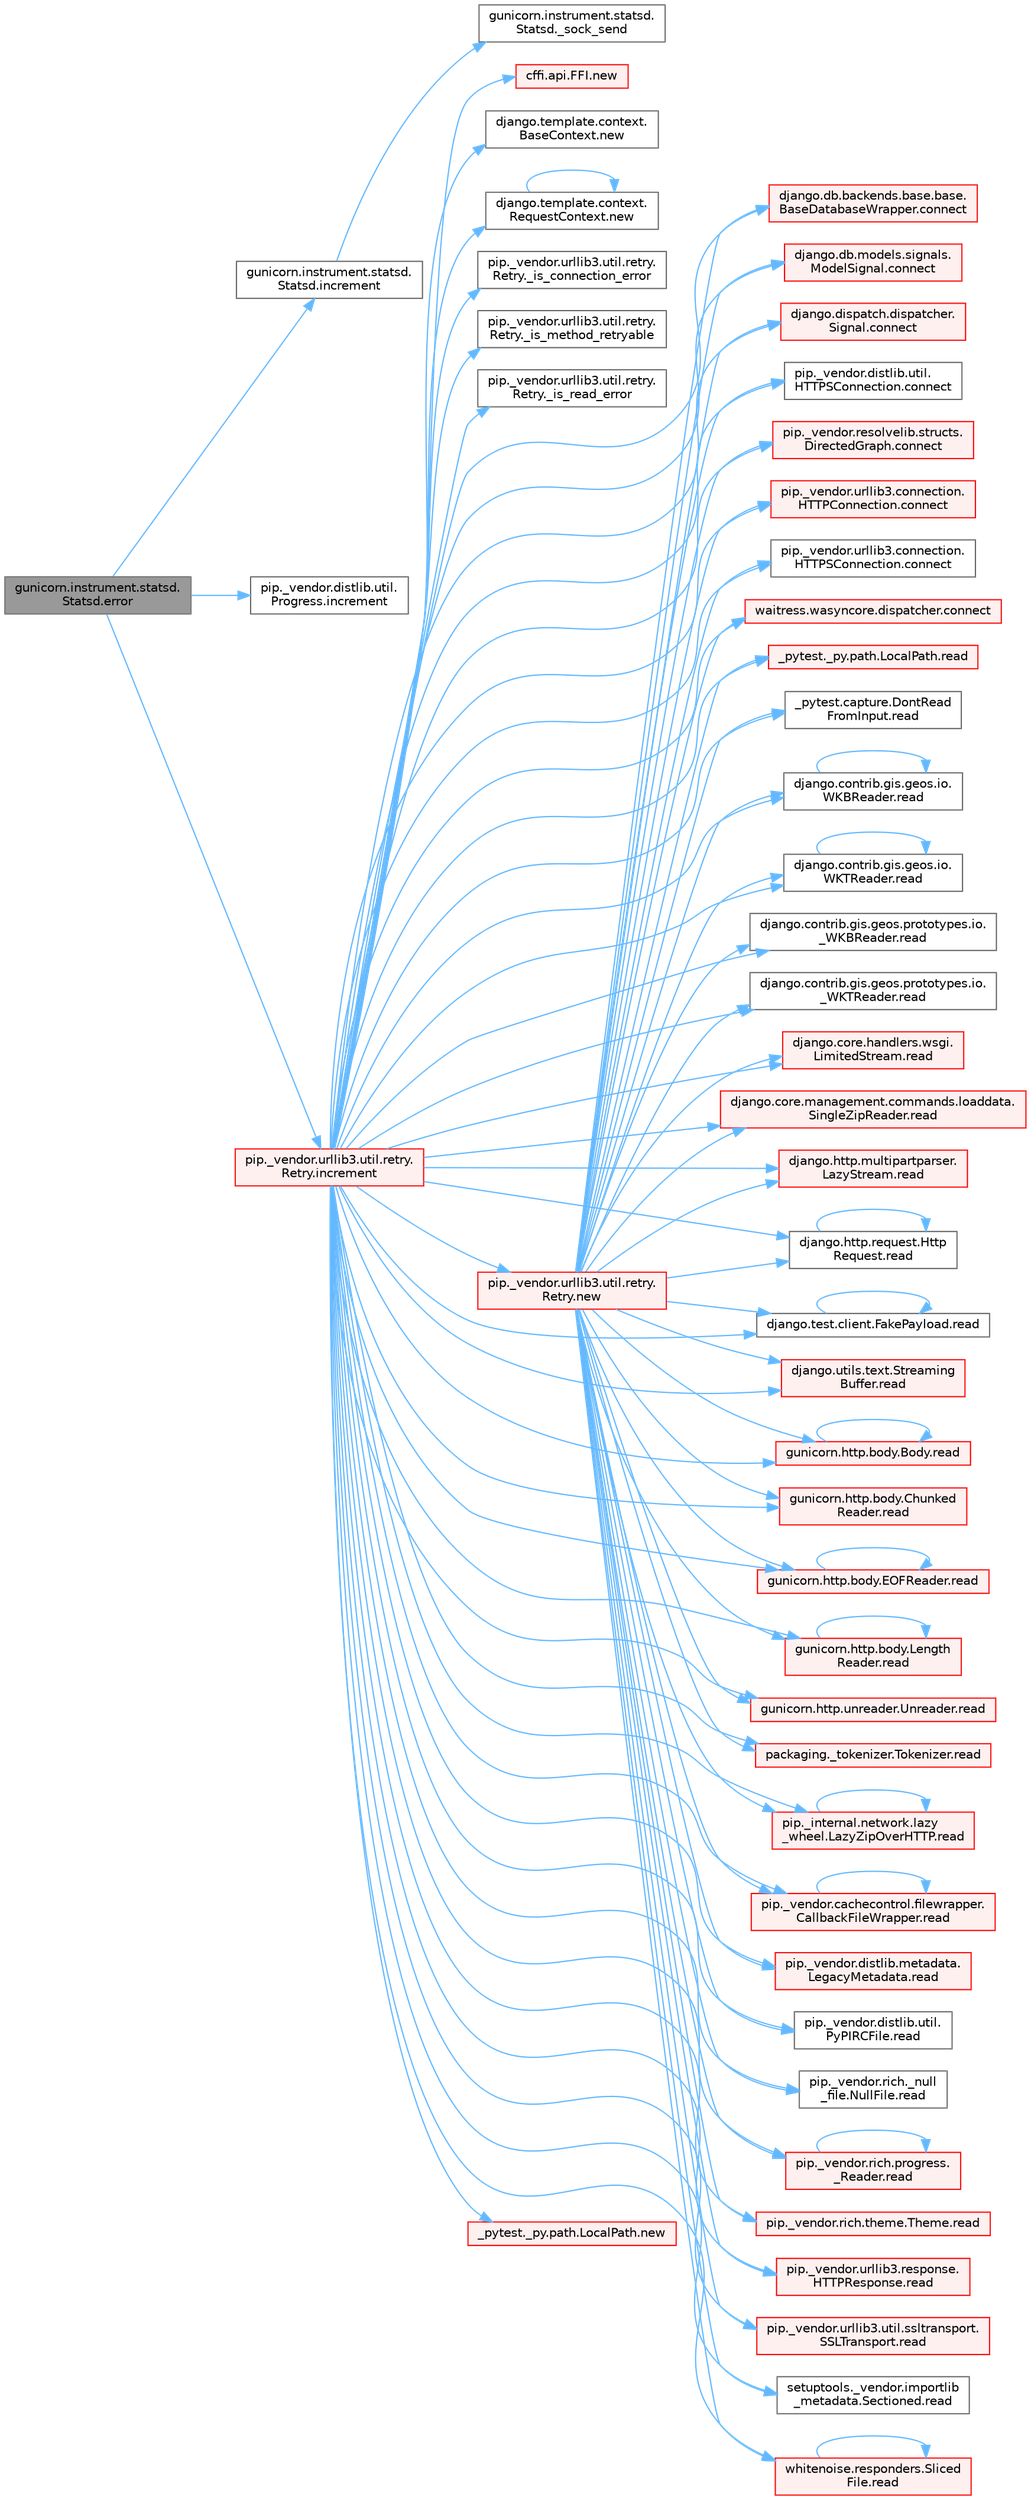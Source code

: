 digraph "gunicorn.instrument.statsd.Statsd.error"
{
 // LATEX_PDF_SIZE
  bgcolor="transparent";
  edge [fontname=Helvetica,fontsize=10,labelfontname=Helvetica,labelfontsize=10];
  node [fontname=Helvetica,fontsize=10,shape=box,height=0.2,width=0.4];
  rankdir="LR";
  Node1 [id="Node000001",label="gunicorn.instrument.statsd.\lStatsd.error",height=0.2,width=0.4,color="gray40", fillcolor="grey60", style="filled", fontcolor="black",tooltip=" "];
  Node1 -> Node2 [id="edge1_Node000001_Node000002",color="steelblue1",style="solid",tooltip=" "];
  Node2 [id="Node000002",label="gunicorn.instrument.statsd.\lStatsd.increment",height=0.2,width=0.4,color="grey40", fillcolor="white", style="filled",URL="$classgunicorn_1_1instrument_1_1statsd_1_1_statsd.html#a5527687726a051a5182ee13a842b08fd",tooltip=" "];
  Node2 -> Node3 [id="edge2_Node000002_Node000003",color="steelblue1",style="solid",tooltip=" "];
  Node3 [id="Node000003",label="gunicorn.instrument.statsd.\lStatsd._sock_send",height=0.2,width=0.4,color="grey40", fillcolor="white", style="filled",URL="$classgunicorn_1_1instrument_1_1statsd_1_1_statsd.html#a7a4a1b56ea564914ea1ca82d1004b779",tooltip=" "];
  Node1 -> Node4 [id="edge3_Node000001_Node000004",color="steelblue1",style="solid",tooltip=" "];
  Node4 [id="Node000004",label="pip._vendor.distlib.util.\lProgress.increment",height=0.2,width=0.4,color="grey40", fillcolor="white", style="filled",URL="$classpip_1_1__vendor_1_1distlib_1_1util_1_1_progress.html#a197ffd4ac8a74898742a6cde5b4c5466",tooltip=" "];
  Node1 -> Node5 [id="edge4_Node000001_Node000005",color="steelblue1",style="solid",tooltip=" "];
  Node5 [id="Node000005",label="pip._vendor.urllib3.util.retry.\lRetry.increment",height=0.2,width=0.4,color="red", fillcolor="#FFF0F0", style="filled",URL="$classpip_1_1__vendor_1_1urllib3_1_1util_1_1retry_1_1_retry.html#a88dd993ccb2ef4b2bfa9ad0571374b12",tooltip=" "];
  Node5 -> Node6 [id="edge5_Node000005_Node000006",color="steelblue1",style="solid",tooltip=" "];
  Node6 [id="Node000006",label="pip._vendor.urllib3.util.retry.\lRetry._is_connection_error",height=0.2,width=0.4,color="grey40", fillcolor="white", style="filled",URL="$classpip_1_1__vendor_1_1urllib3_1_1util_1_1retry_1_1_retry.html#af9157a0cb7ff9ff1545c47689060cae3",tooltip=" "];
  Node5 -> Node7 [id="edge6_Node000005_Node000007",color="steelblue1",style="solid",tooltip=" "];
  Node7 [id="Node000007",label="pip._vendor.urllib3.util.retry.\lRetry._is_method_retryable",height=0.2,width=0.4,color="grey40", fillcolor="white", style="filled",URL="$classpip_1_1__vendor_1_1urllib3_1_1util_1_1retry_1_1_retry.html#a193e812f031d711640062670168b06d6",tooltip=" "];
  Node5 -> Node8 [id="edge7_Node000005_Node000008",color="steelblue1",style="solid",tooltip=" "];
  Node8 [id="Node000008",label="pip._vendor.urllib3.util.retry.\lRetry._is_read_error",height=0.2,width=0.4,color="grey40", fillcolor="white", style="filled",URL="$classpip_1_1__vendor_1_1urllib3_1_1util_1_1retry_1_1_retry.html#a605705facbf670c41a7291387eb9d441",tooltip=" "];
  Node5 -> Node9 [id="edge8_Node000005_Node000009",color="steelblue1",style="solid",tooltip=" "];
  Node9 [id="Node000009",label="django.db.backends.base.base.\lBaseDatabaseWrapper.connect",height=0.2,width=0.4,color="red", fillcolor="#FFF0F0", style="filled",URL="$classdjango_1_1db_1_1backends_1_1base_1_1base_1_1_base_database_wrapper.html#a7b64171260c3bf790ed1f563fe48ec35",tooltip=" "];
  Node5 -> Node4481 [id="edge9_Node000005_Node004481",color="steelblue1",style="solid",tooltip=" "];
  Node4481 [id="Node004481",label="django.db.models.signals.\lModelSignal.connect",height=0.2,width=0.4,color="red", fillcolor="#FFF0F0", style="filled",URL="$classdjango_1_1db_1_1models_1_1signals_1_1_model_signal.html#a9f30fd9b11c3da129cef5ed15df81e6e",tooltip=" "];
  Node5 -> Node4483 [id="edge10_Node000005_Node004483",color="steelblue1",style="solid",tooltip=" "];
  Node4483 [id="Node004483",label="django.dispatch.dispatcher.\lSignal.connect",height=0.2,width=0.4,color="red", fillcolor="#FFF0F0", style="filled",URL="$classdjango_1_1dispatch_1_1dispatcher_1_1_signal.html#ad0c09a102ff82630078b9fd5af4e0d0d",tooltip=" "];
  Node5 -> Node4484 [id="edge11_Node000005_Node004484",color="steelblue1",style="solid",tooltip=" "];
  Node4484 [id="Node004484",label="pip._vendor.distlib.util.\lHTTPSConnection.connect",height=0.2,width=0.4,color="grey40", fillcolor="white", style="filled",URL="$classpip_1_1__vendor_1_1distlib_1_1util_1_1_h_t_t_p_s_connection.html#a1f7ef8f789419a2afad1cc5117d95bc6",tooltip=" "];
  Node5 -> Node4485 [id="edge12_Node000005_Node004485",color="steelblue1",style="solid",tooltip=" "];
  Node4485 [id="Node004485",label="pip._vendor.resolvelib.structs.\lDirectedGraph.connect",height=0.2,width=0.4,color="red", fillcolor="#FFF0F0", style="filled",URL="$classpip_1_1__vendor_1_1resolvelib_1_1structs_1_1_directed_graph.html#a1eb430d00f36fac07a490c7779d31575",tooltip=" "];
  Node5 -> Node4486 [id="edge13_Node000005_Node004486",color="steelblue1",style="solid",tooltip=" "];
  Node4486 [id="Node004486",label="pip._vendor.urllib3.connection.\lHTTPConnection.connect",height=0.2,width=0.4,color="red", fillcolor="#FFF0F0", style="filled",URL="$classpip_1_1__vendor_1_1urllib3_1_1connection_1_1_h_t_t_p_connection.html#afbfafe5a6942dc8e02a727a6f5eb2244",tooltip=" "];
  Node5 -> Node4489 [id="edge14_Node000005_Node004489",color="steelblue1",style="solid",tooltip=" "];
  Node4489 [id="Node004489",label="pip._vendor.urllib3.connection.\lHTTPSConnection.connect",height=0.2,width=0.4,color="grey40", fillcolor="white", style="filled",URL="$classpip_1_1__vendor_1_1urllib3_1_1connection_1_1_h_t_t_p_s_connection.html#a4dad4b6496c3f029196c78b991f57c03",tooltip=" "];
  Node5 -> Node4490 [id="edge15_Node000005_Node004490",color="steelblue1",style="solid",tooltip=" "];
  Node4490 [id="Node004490",label="waitress.wasyncore.dispatcher.connect",height=0.2,width=0.4,color="red", fillcolor="#FFF0F0", style="filled",URL="$classwaitress_1_1wasyncore_1_1dispatcher.html#a62e9904422762eb9bc05bc1dd595aebb",tooltip=" "];
  Node5 -> Node260 [id="edge16_Node000005_Node000260",color="steelblue1",style="solid",tooltip=" "];
  Node260 [id="Node000260",label="_pytest._py.path.LocalPath.new",height=0.2,width=0.4,color="red", fillcolor="#FFF0F0", style="filled",URL="$class__pytest_1_1__py_1_1path_1_1_local_path.html#ab5882416a5911e7a15e0598cbeab05cd",tooltip=" "];
  Node5 -> Node4477 [id="edge17_Node000005_Node004477",color="steelblue1",style="solid",tooltip=" "];
  Node4477 [id="Node004477",label="cffi.api.FFI.new",height=0.2,width=0.4,color="red", fillcolor="#FFF0F0", style="filled",URL="$classcffi_1_1api_1_1_f_f_i.html#a8683df0d048f312ff118f16dae752887",tooltip=" "];
  Node5 -> Node4478 [id="edge18_Node000005_Node004478",color="steelblue1",style="solid",tooltip=" "];
  Node4478 [id="Node004478",label="django.template.context.\lBaseContext.new",height=0.2,width=0.4,color="grey40", fillcolor="white", style="filled",URL="$classdjango_1_1template_1_1context_1_1_base_context.html#a65a4f3e5e3bccacaf4e30e36100c1423",tooltip=" "];
  Node5 -> Node4479 [id="edge19_Node000005_Node004479",color="steelblue1",style="solid",tooltip=" "];
  Node4479 [id="Node004479",label="django.template.context.\lRequestContext.new",height=0.2,width=0.4,color="grey40", fillcolor="white", style="filled",URL="$classdjango_1_1template_1_1context_1_1_request_context.html#a4402e04b0c9bd3d4a2b7f06f38ab7432",tooltip=" "];
  Node4479 -> Node4479 [id="edge20_Node004479_Node004479",color="steelblue1",style="solid",tooltip=" "];
  Node5 -> Node4480 [id="edge21_Node000005_Node004480",color="steelblue1",style="solid",tooltip=" "];
  Node4480 [id="Node004480",label="pip._vendor.urllib3.util.retry.\lRetry.new",height=0.2,width=0.4,color="red", fillcolor="#FFF0F0", style="filled",URL="$classpip_1_1__vendor_1_1urllib3_1_1util_1_1retry_1_1_retry.html#ab806585412b9d9b3c0d882fb4bd8d3c0",tooltip=" "];
  Node4480 -> Node9 [id="edge22_Node004480_Node000009",color="steelblue1",style="solid",tooltip=" "];
  Node4480 -> Node4481 [id="edge23_Node004480_Node004481",color="steelblue1",style="solid",tooltip=" "];
  Node4480 -> Node4483 [id="edge24_Node004480_Node004483",color="steelblue1",style="solid",tooltip=" "];
  Node4480 -> Node4484 [id="edge25_Node004480_Node004484",color="steelblue1",style="solid",tooltip=" "];
  Node4480 -> Node4485 [id="edge26_Node004480_Node004485",color="steelblue1",style="solid",tooltip=" "];
  Node4480 -> Node4486 [id="edge27_Node004480_Node004486",color="steelblue1",style="solid",tooltip=" "];
  Node4480 -> Node4489 [id="edge28_Node004480_Node004489",color="steelblue1",style="solid",tooltip=" "];
  Node4480 -> Node4490 [id="edge29_Node004480_Node004490",color="steelblue1",style="solid",tooltip=" "];
  Node4480 -> Node277 [id="edge30_Node004480_Node000277",color="steelblue1",style="solid",tooltip=" "];
  Node277 [id="Node000277",label="_pytest._py.path.LocalPath.read",height=0.2,width=0.4,color="red", fillcolor="#FFF0F0", style="filled",URL="$class__pytest_1_1__py_1_1path_1_1_local_path.html#a8640b65f715ce8a258379deb78a68fd8",tooltip=" "];
  Node4480 -> Node344 [id="edge31_Node004480_Node000344",color="steelblue1",style="solid",tooltip=" "];
  Node344 [id="Node000344",label="_pytest.capture.DontRead\lFromInput.read",height=0.2,width=0.4,color="grey40", fillcolor="white", style="filled",URL="$class__pytest_1_1capture_1_1_dont_read_from_input.html#abe84d6d5626bed2fa4f52408d2b95d3f",tooltip=" "];
  Node4480 -> Node345 [id="edge32_Node004480_Node000345",color="steelblue1",style="solid",tooltip=" "];
  Node345 [id="Node000345",label="django.contrib.gis.geos.io.\lWKBReader.read",height=0.2,width=0.4,color="grey40", fillcolor="white", style="filled",URL="$classdjango_1_1contrib_1_1gis_1_1geos_1_1io_1_1_w_k_b_reader.html#a690153c2f609f20814011beceded4ce6",tooltip=" "];
  Node345 -> Node345 [id="edge33_Node000345_Node000345",color="steelblue1",style="solid",tooltip=" "];
  Node4480 -> Node346 [id="edge34_Node004480_Node000346",color="steelblue1",style="solid",tooltip=" "];
  Node346 [id="Node000346",label="django.contrib.gis.geos.io.\lWKTReader.read",height=0.2,width=0.4,color="grey40", fillcolor="white", style="filled",URL="$classdjango_1_1contrib_1_1gis_1_1geos_1_1io_1_1_w_k_t_reader.html#af8cdf42c9388b4ca18b86af2cd174dd0",tooltip=" "];
  Node346 -> Node346 [id="edge35_Node000346_Node000346",color="steelblue1",style="solid",tooltip=" "];
  Node4480 -> Node347 [id="edge36_Node004480_Node000347",color="steelblue1",style="solid",tooltip=" "];
  Node347 [id="Node000347",label="django.contrib.gis.geos.prototypes.io.\l_WKBReader.read",height=0.2,width=0.4,color="grey40", fillcolor="white", style="filled",URL="$classdjango_1_1contrib_1_1gis_1_1geos_1_1prototypes_1_1io_1_1___w_k_b_reader.html#a71e78ed5a74b998533ef3801723a5827",tooltip=" "];
  Node4480 -> Node348 [id="edge37_Node004480_Node000348",color="steelblue1",style="solid",tooltip=" "];
  Node348 [id="Node000348",label="django.contrib.gis.geos.prototypes.io.\l_WKTReader.read",height=0.2,width=0.4,color="grey40", fillcolor="white", style="filled",URL="$classdjango_1_1contrib_1_1gis_1_1geos_1_1prototypes_1_1io_1_1___w_k_t_reader.html#a97b2007978d99bec56d1bbf4091dd46a",tooltip=" "];
  Node4480 -> Node349 [id="edge38_Node004480_Node000349",color="steelblue1",style="solid",tooltip=" "];
  Node349 [id="Node000349",label="django.core.handlers.wsgi.\lLimitedStream.read",height=0.2,width=0.4,color="red", fillcolor="#FFF0F0", style="filled",URL="$classdjango_1_1core_1_1handlers_1_1wsgi_1_1_limited_stream.html#a01766186550a2bafd2a0c0cac1117797",tooltip=" "];
  Node4480 -> Node353 [id="edge39_Node004480_Node000353",color="steelblue1",style="solid",tooltip=" "];
  Node353 [id="Node000353",label="django.core.management.commands.loaddata.\lSingleZipReader.read",height=0.2,width=0.4,color="red", fillcolor="#FFF0F0", style="filled",URL="$classdjango_1_1core_1_1management_1_1commands_1_1loaddata_1_1_single_zip_reader.html#a6c6512afb638e535f6d9973329238ec1",tooltip=" "];
  Node4480 -> Node358 [id="edge40_Node004480_Node000358",color="steelblue1",style="solid",tooltip=" "];
  Node358 [id="Node000358",label="django.http.multipartparser.\lLazyStream.read",height=0.2,width=0.4,color="red", fillcolor="#FFF0F0", style="filled",URL="$classdjango_1_1http_1_1multipartparser_1_1_lazy_stream.html#af5553676fbef507453fe16dbce30f2d6",tooltip=" "];
  Node4480 -> Node361 [id="edge41_Node004480_Node000361",color="steelblue1",style="solid",tooltip=" "];
  Node361 [id="Node000361",label="django.http.request.Http\lRequest.read",height=0.2,width=0.4,color="grey40", fillcolor="white", style="filled",URL="$classdjango_1_1http_1_1request_1_1_http_request.html#a7b5205e754042f5dc1400c5f6884da05",tooltip=" "];
  Node361 -> Node361 [id="edge42_Node000361_Node000361",color="steelblue1",style="solid",tooltip=" "];
  Node4480 -> Node362 [id="edge43_Node004480_Node000362",color="steelblue1",style="solid",tooltip=" "];
  Node362 [id="Node000362",label="django.test.client.FakePayload.read",height=0.2,width=0.4,color="grey40", fillcolor="white", style="filled",URL="$classdjango_1_1test_1_1client_1_1_fake_payload.html#a4968728a37f7ecfa436f7156923f32fc",tooltip=" "];
  Node362 -> Node362 [id="edge44_Node000362_Node000362",color="steelblue1",style="solid",tooltip=" "];
  Node4480 -> Node363 [id="edge45_Node004480_Node000363",color="steelblue1",style="solid",tooltip=" "];
  Node363 [id="Node000363",label="django.utils.text.Streaming\lBuffer.read",height=0.2,width=0.4,color="red", fillcolor="#FFF0F0", style="filled",URL="$classdjango_1_1utils_1_1text_1_1_streaming_buffer.html#a0d8c76cbb45b290915e65a79dabe0d7b",tooltip=" "];
  Node4480 -> Node400 [id="edge46_Node004480_Node000400",color="steelblue1",style="solid",tooltip=" "];
  Node400 [id="Node000400",label="gunicorn.http.body.Body.read",height=0.2,width=0.4,color="red", fillcolor="#FFF0F0", style="filled",URL="$classgunicorn_1_1http_1_1body_1_1_body.html#a26fa33ab9da80d4da60638f902d8bbd8",tooltip=" "];
  Node400 -> Node400 [id="edge47_Node000400_Node000400",color="steelblue1",style="solid",tooltip=" "];
  Node4480 -> Node403 [id="edge48_Node004480_Node000403",color="steelblue1",style="solid",tooltip=" "];
  Node403 [id="Node000403",label="gunicorn.http.body.Chunked\lReader.read",height=0.2,width=0.4,color="red", fillcolor="#FFF0F0", style="filled",URL="$classgunicorn_1_1http_1_1body_1_1_chunked_reader.html#aa291cdee58cf19e63d92914442ab2d7e",tooltip=" "];
  Node4480 -> Node409 [id="edge49_Node004480_Node000409",color="steelblue1",style="solid",tooltip=" "];
  Node409 [id="Node000409",label="gunicorn.http.body.EOFReader.read",height=0.2,width=0.4,color="red", fillcolor="#FFF0F0", style="filled",URL="$classgunicorn_1_1http_1_1body_1_1_e_o_f_reader.html#a6ae0aab25c53911d59fcbb87c1dfa602",tooltip=" "];
  Node409 -> Node409 [id="edge50_Node000409_Node000409",color="steelblue1",style="solid",tooltip=" "];
  Node4480 -> Node412 [id="edge51_Node004480_Node000412",color="steelblue1",style="solid",tooltip=" "];
  Node412 [id="Node000412",label="gunicorn.http.body.Length\lReader.read",height=0.2,width=0.4,color="red", fillcolor="#FFF0F0", style="filled",URL="$classgunicorn_1_1http_1_1body_1_1_length_reader.html#a78c9415492b01b7b1553a481fe9aef7e",tooltip=" "];
  Node412 -> Node412 [id="edge52_Node000412_Node000412",color="steelblue1",style="solid",tooltip=" "];
  Node4480 -> Node414 [id="edge53_Node004480_Node000414",color="steelblue1",style="solid",tooltip=" "];
  Node414 [id="Node000414",label="gunicorn.http.unreader.Unreader.read",height=0.2,width=0.4,color="red", fillcolor="#FFF0F0", style="filled",URL="$classgunicorn_1_1http_1_1unreader_1_1_unreader.html#a4d05a3b72ffb1dd09d3e4b3dd1d1e44c",tooltip=" "];
  Node4480 -> Node4377 [id="edge54_Node004480_Node004377",color="steelblue1",style="solid",tooltip=" "];
  Node4377 [id="Node004377",label="packaging._tokenizer.Tokenizer.read",height=0.2,width=0.4,color="red", fillcolor="#FFF0F0", style="filled",URL="$classpackaging_1_1__tokenizer_1_1_tokenizer.html#a0338e1186dd1574082f047fdff9b3b2d",tooltip=" "];
  Node4480 -> Node4378 [id="edge55_Node004480_Node004378",color="steelblue1",style="solid",tooltip=" "];
  Node4378 [id="Node004378",label="pip._internal.network.lazy\l_wheel.LazyZipOverHTTP.read",height=0.2,width=0.4,color="red", fillcolor="#FFF0F0", style="filled",URL="$classpip_1_1__internal_1_1network_1_1lazy__wheel_1_1_lazy_zip_over_h_t_t_p.html#adb8837e292941df2568b4de4082ecf19",tooltip=" "];
  Node4378 -> Node4378 [id="edge56_Node004378_Node004378",color="steelblue1",style="solid",tooltip=" "];
  Node4480 -> Node4392 [id="edge57_Node004480_Node004392",color="steelblue1",style="solid",tooltip=" "];
  Node4392 [id="Node004392",label="pip._vendor.cachecontrol.filewrapper.\lCallbackFileWrapper.read",height=0.2,width=0.4,color="red", fillcolor="#FFF0F0", style="filled",URL="$classpip_1_1__vendor_1_1cachecontrol_1_1filewrapper_1_1_callback_file_wrapper.html#afceb112c071f7b24b9db274a61213b68",tooltip=" "];
  Node4392 -> Node4392 [id="edge58_Node004392_Node004392",color="steelblue1",style="solid",tooltip=" "];
  Node4480 -> Node4394 [id="edge59_Node004480_Node004394",color="steelblue1",style="solid",tooltip=" "];
  Node4394 [id="Node004394",label="pip._vendor.distlib.metadata.\lLegacyMetadata.read",height=0.2,width=0.4,color="red", fillcolor="#FFF0F0", style="filled",URL="$classpip_1_1__vendor_1_1distlib_1_1metadata_1_1_legacy_metadata.html#a5473003d19554803bc6f7f4af863060f",tooltip=" "];
  Node4480 -> Node4396 [id="edge60_Node004480_Node004396",color="steelblue1",style="solid",tooltip=" "];
  Node4396 [id="Node004396",label="pip._vendor.distlib.util.\lPyPIRCFile.read",height=0.2,width=0.4,color="grey40", fillcolor="white", style="filled",URL="$classpip_1_1__vendor_1_1distlib_1_1util_1_1_py_p_i_r_c_file.html#a9db831938fff0ca340efdb70381bc7b1",tooltip=" "];
  Node4480 -> Node4397 [id="edge61_Node004480_Node004397",color="steelblue1",style="solid",tooltip=" "];
  Node4397 [id="Node004397",label="pip._vendor.rich._null\l_file.NullFile.read",height=0.2,width=0.4,color="grey40", fillcolor="white", style="filled",URL="$classpip_1_1__vendor_1_1rich_1_1__null__file_1_1_null_file.html#a34cd6b7fcb25c35b0edeb1a291403522",tooltip=" "];
  Node4480 -> Node4398 [id="edge62_Node004480_Node004398",color="steelblue1",style="solid",tooltip=" "];
  Node4398 [id="Node004398",label="pip._vendor.rich.progress.\l_Reader.read",height=0.2,width=0.4,color="red", fillcolor="#FFF0F0", style="filled",URL="$classpip_1_1__vendor_1_1rich_1_1progress_1_1___reader.html#abc9a19c1ccc4057e665996a500814420",tooltip=" "];
  Node4398 -> Node4398 [id="edge63_Node004398_Node004398",color="steelblue1",style="solid",tooltip=" "];
  Node4480 -> Node4399 [id="edge64_Node004480_Node004399",color="steelblue1",style="solid",tooltip=" "];
  Node4399 [id="Node004399",label="pip._vendor.rich.theme.Theme.read",height=0.2,width=0.4,color="red", fillcolor="#FFF0F0", style="filled",URL="$classpip_1_1__vendor_1_1rich_1_1theme_1_1_theme.html#af15902d143164bd9dace530822864b4f",tooltip=" "];
  Node4480 -> Node4402 [id="edge65_Node004480_Node004402",color="steelblue1",style="solid",tooltip=" "];
  Node4402 [id="Node004402",label="pip._vendor.urllib3.response.\lHTTPResponse.read",height=0.2,width=0.4,color="red", fillcolor="#FFF0F0", style="filled",URL="$classpip_1_1__vendor_1_1urllib3_1_1response_1_1_h_t_t_p_response.html#af2e8ded2867c7f29976cbe251a10178f",tooltip=" "];
  Node4480 -> Node4252 [id="edge66_Node004480_Node004252",color="steelblue1",style="solid",tooltip=" "];
  Node4252 [id="Node004252",label="pip._vendor.urllib3.util.ssltransport.\lSSLTransport.read",height=0.2,width=0.4,color="red", fillcolor="#FFF0F0", style="filled",URL="$classpip_1_1__vendor_1_1urllib3_1_1util_1_1ssltransport_1_1_s_s_l_transport.html#a3311c85a8b31a1b389bd7013abdf6fd3",tooltip=" "];
  Node4480 -> Node4408 [id="edge67_Node004480_Node004408",color="steelblue1",style="solid",tooltip=" "];
  Node4408 [id="Node004408",label="setuptools._vendor.importlib\l_metadata.Sectioned.read",height=0.2,width=0.4,color="grey40", fillcolor="white", style="filled",URL="$classsetuptools_1_1__vendor_1_1importlib__metadata_1_1_sectioned.html#aee19f1f55f0052af789e28b91d52c5bb",tooltip=" "];
  Node4480 -> Node4409 [id="edge68_Node004480_Node004409",color="steelblue1",style="solid",tooltip=" "];
  Node4409 [id="Node004409",label="whitenoise.responders.Sliced\lFile.read",height=0.2,width=0.4,color="red", fillcolor="#FFF0F0", style="filled",URL="$classwhitenoise_1_1responders_1_1_sliced_file.html#af949d31457d709043147db62165bfa8d",tooltip=" "];
  Node4409 -> Node4409 [id="edge69_Node004409_Node004409",color="steelblue1",style="solid",tooltip=" "];
  Node5 -> Node277 [id="edge70_Node000005_Node000277",color="steelblue1",style="solid",tooltip=" "];
  Node5 -> Node344 [id="edge71_Node000005_Node000344",color="steelblue1",style="solid",tooltip=" "];
  Node5 -> Node345 [id="edge72_Node000005_Node000345",color="steelblue1",style="solid",tooltip=" "];
  Node5 -> Node346 [id="edge73_Node000005_Node000346",color="steelblue1",style="solid",tooltip=" "];
  Node5 -> Node347 [id="edge74_Node000005_Node000347",color="steelblue1",style="solid",tooltip=" "];
  Node5 -> Node348 [id="edge75_Node000005_Node000348",color="steelblue1",style="solid",tooltip=" "];
  Node5 -> Node349 [id="edge76_Node000005_Node000349",color="steelblue1",style="solid",tooltip=" "];
  Node5 -> Node353 [id="edge77_Node000005_Node000353",color="steelblue1",style="solid",tooltip=" "];
  Node5 -> Node358 [id="edge78_Node000005_Node000358",color="steelblue1",style="solid",tooltip=" "];
  Node5 -> Node361 [id="edge79_Node000005_Node000361",color="steelblue1",style="solid",tooltip=" "];
  Node5 -> Node362 [id="edge80_Node000005_Node000362",color="steelblue1",style="solid",tooltip=" "];
  Node5 -> Node363 [id="edge81_Node000005_Node000363",color="steelblue1",style="solid",tooltip=" "];
  Node5 -> Node400 [id="edge82_Node000005_Node000400",color="steelblue1",style="solid",tooltip=" "];
  Node5 -> Node403 [id="edge83_Node000005_Node000403",color="steelblue1",style="solid",tooltip=" "];
  Node5 -> Node409 [id="edge84_Node000005_Node000409",color="steelblue1",style="solid",tooltip=" "];
  Node5 -> Node412 [id="edge85_Node000005_Node000412",color="steelblue1",style="solid",tooltip=" "];
  Node5 -> Node414 [id="edge86_Node000005_Node000414",color="steelblue1",style="solid",tooltip=" "];
  Node5 -> Node4377 [id="edge87_Node000005_Node004377",color="steelblue1",style="solid",tooltip=" "];
  Node5 -> Node4378 [id="edge88_Node000005_Node004378",color="steelblue1",style="solid",tooltip=" "];
  Node5 -> Node4392 [id="edge89_Node000005_Node004392",color="steelblue1",style="solid",tooltip=" "];
  Node5 -> Node4394 [id="edge90_Node000005_Node004394",color="steelblue1",style="solid",tooltip=" "];
  Node5 -> Node4396 [id="edge91_Node000005_Node004396",color="steelblue1",style="solid",tooltip=" "];
  Node5 -> Node4397 [id="edge92_Node000005_Node004397",color="steelblue1",style="solid",tooltip=" "];
  Node5 -> Node4398 [id="edge93_Node000005_Node004398",color="steelblue1",style="solid",tooltip=" "];
  Node5 -> Node4399 [id="edge94_Node000005_Node004399",color="steelblue1",style="solid",tooltip=" "];
  Node5 -> Node4402 [id="edge95_Node000005_Node004402",color="steelblue1",style="solid",tooltip=" "];
  Node5 -> Node4252 [id="edge96_Node000005_Node004252",color="steelblue1",style="solid",tooltip=" "];
  Node5 -> Node4408 [id="edge97_Node000005_Node004408",color="steelblue1",style="solid",tooltip=" "];
  Node5 -> Node4409 [id="edge98_Node000005_Node004409",color="steelblue1",style="solid",tooltip=" "];
}
